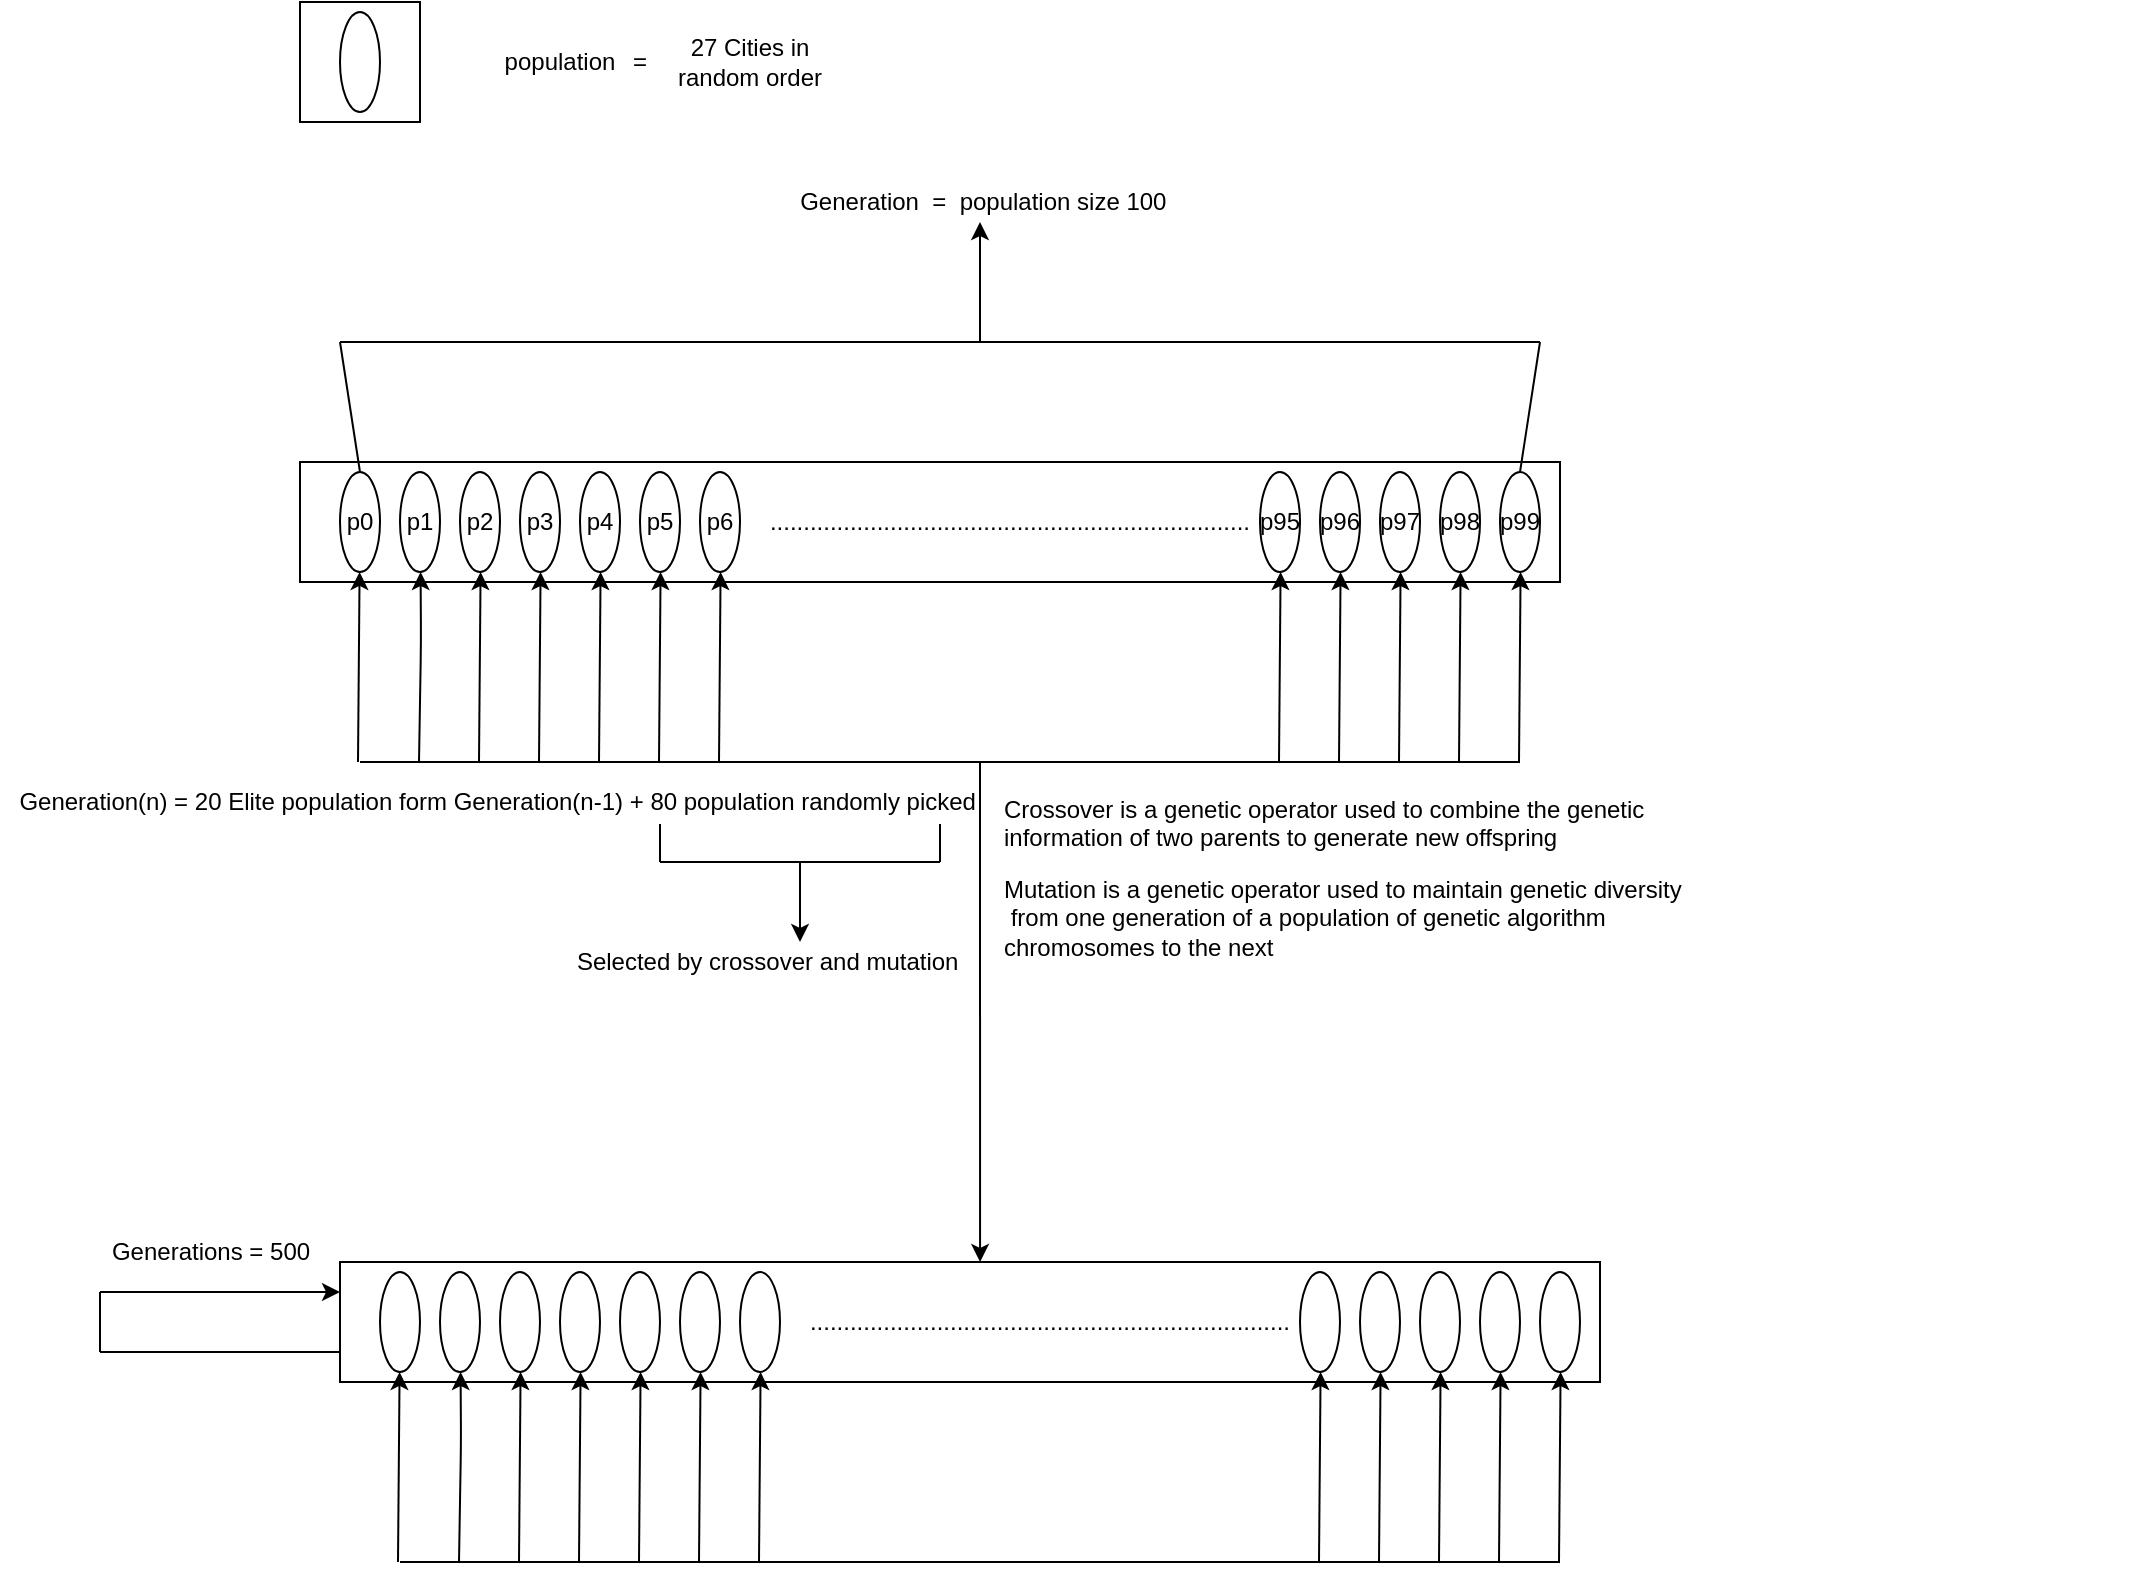 <mxfile version="12.8.2" type="github"><diagram id="rexHJVzw7mFAMd3QwurH" name="Page-1"><mxGraphModel dx="7607" dy="4257" grid="1" gridSize="10" guides="1" tooltips="1" connect="1" arrows="1" fold="1" page="1" pageScale="1" pageWidth="850" pageHeight="1100" math="0" shadow="0"><root><mxCell id="0"/><mxCell id="1" parent="0"/><mxCell id="58eU7zYLJIL0Mc9R5frk-1" value="" style="rounded=0;whiteSpace=wrap;html=1;" vertex="1" parent="1"><mxGeometry x="100" y="240" width="630" height="60" as="geometry"/></mxCell><mxCell id="58eU7zYLJIL0Mc9R5frk-2" value="p0" style="ellipse;whiteSpace=wrap;html=1;" vertex="1" parent="1"><mxGeometry x="120" y="245" width="20" height="50" as="geometry"/></mxCell><mxCell id="58eU7zYLJIL0Mc9R5frk-3" value="p1" style="ellipse;whiteSpace=wrap;html=1;" vertex="1" parent="1"><mxGeometry x="150" y="245" width="20" height="50" as="geometry"/></mxCell><mxCell id="58eU7zYLJIL0Mc9R5frk-4" value="p95" style="ellipse;whiteSpace=wrap;html=1;" vertex="1" parent="1"><mxGeometry x="580" y="245" width="20" height="50" as="geometry"/></mxCell><mxCell id="58eU7zYLJIL0Mc9R5frk-5" value="p99" style="ellipse;whiteSpace=wrap;html=1;" vertex="1" parent="1"><mxGeometry x="700" y="245" width="20" height="50" as="geometry"/></mxCell><mxCell id="58eU7zYLJIL0Mc9R5frk-6" value="p98" style="ellipse;whiteSpace=wrap;html=1;" vertex="1" parent="1"><mxGeometry x="670" y="245" width="20" height="50" as="geometry"/></mxCell><mxCell id="58eU7zYLJIL0Mc9R5frk-7" value="p97" style="ellipse;whiteSpace=wrap;html=1;" vertex="1" parent="1"><mxGeometry x="640" y="245" width="20" height="50" as="geometry"/></mxCell><mxCell id="58eU7zYLJIL0Mc9R5frk-8" value="p96" style="ellipse;whiteSpace=wrap;html=1;" vertex="1" parent="1"><mxGeometry x="610" y="245" width="20" height="50" as="geometry"/></mxCell><mxCell id="58eU7zYLJIL0Mc9R5frk-9" value="p6" style="ellipse;whiteSpace=wrap;html=1;" vertex="1" parent="1"><mxGeometry x="300" y="245" width="20" height="50" as="geometry"/></mxCell><mxCell id="58eU7zYLJIL0Mc9R5frk-10" value="p5" style="ellipse;whiteSpace=wrap;html=1;" vertex="1" parent="1"><mxGeometry x="270" y="245" width="20" height="50" as="geometry"/></mxCell><mxCell id="58eU7zYLJIL0Mc9R5frk-11" value="p4" style="ellipse;whiteSpace=wrap;html=1;" vertex="1" parent="1"><mxGeometry x="240" y="245" width="20" height="50" as="geometry"/></mxCell><mxCell id="58eU7zYLJIL0Mc9R5frk-12" value="p3" style="ellipse;whiteSpace=wrap;html=1;" vertex="1" parent="1"><mxGeometry x="210" y="245" width="20" height="50" as="geometry"/></mxCell><mxCell id="58eU7zYLJIL0Mc9R5frk-13" value="p2" style="ellipse;whiteSpace=wrap;html=1;" vertex="1" parent="1"><mxGeometry x="180" y="245" width="20" height="50" as="geometry"/></mxCell><mxCell id="58eU7zYLJIL0Mc9R5frk-14" value="........................................................................&lt;br&gt;" style="text;html=1;strokeColor=none;fillColor=none;align=center;verticalAlign=middle;whiteSpace=wrap;rounded=0;" vertex="1" parent="1"><mxGeometry x="330" y="260" width="250" height="20" as="geometry"/></mxCell><mxCell id="58eU7zYLJIL0Mc9R5frk-16" value="" style="endArrow=classic;html=1;" edge="1" parent="1" target="58eU7zYLJIL0Mc9R5frk-2"><mxGeometry width="50" height="50" relative="1" as="geometry"><mxPoint x="129" y="390" as="sourcePoint"/><mxPoint x="450" y="420" as="targetPoint"/></mxGeometry></mxCell><mxCell id="58eU7zYLJIL0Mc9R5frk-17" value="" style="endArrow=classic;html=1;" edge="1" parent="1"><mxGeometry width="50" height="50" relative="1" as="geometry"><mxPoint x="159.5" y="390.01" as="sourcePoint"/><mxPoint x="160.292" y="295.005" as="targetPoint"/><Array as="points"><mxPoint x="160.5" y="330.01"/></Array></mxGeometry></mxCell><mxCell id="58eU7zYLJIL0Mc9R5frk-18" value="" style="endArrow=classic;html=1;" edge="1" parent="1"><mxGeometry width="50" height="50" relative="1" as="geometry"><mxPoint x="189.5" y="390.01" as="sourcePoint"/><mxPoint x="190.292" y="295.005" as="targetPoint"/></mxGeometry></mxCell><mxCell id="58eU7zYLJIL0Mc9R5frk-19" value="" style="endArrow=classic;html=1;" edge="1" parent="1"><mxGeometry width="50" height="50" relative="1" as="geometry"><mxPoint x="219.5" y="390.01" as="sourcePoint"/><mxPoint x="220.292" y="295.005" as="targetPoint"/></mxGeometry></mxCell><mxCell id="58eU7zYLJIL0Mc9R5frk-20" value="" style="endArrow=classic;html=1;" edge="1" parent="1"><mxGeometry width="50" height="50" relative="1" as="geometry"><mxPoint x="249.5" y="390.01" as="sourcePoint"/><mxPoint x="250.292" y="295.005" as="targetPoint"/></mxGeometry></mxCell><mxCell id="58eU7zYLJIL0Mc9R5frk-21" value="" style="endArrow=classic;html=1;" edge="1" parent="1"><mxGeometry width="50" height="50" relative="1" as="geometry"><mxPoint x="279.5" y="390.01" as="sourcePoint"/><mxPoint x="280.292" y="295.005" as="targetPoint"/></mxGeometry></mxCell><mxCell id="58eU7zYLJIL0Mc9R5frk-22" value="" style="endArrow=classic;html=1;" edge="1" parent="1"><mxGeometry width="50" height="50" relative="1" as="geometry"><mxPoint x="309.5" y="390.01" as="sourcePoint"/><mxPoint x="310.292" y="295.005" as="targetPoint"/></mxGeometry></mxCell><mxCell id="58eU7zYLJIL0Mc9R5frk-23" value="" style="endArrow=classic;html=1;" edge="1" parent="1"><mxGeometry width="50" height="50" relative="1" as="geometry"><mxPoint x="589.5" y="390.01" as="sourcePoint"/><mxPoint x="590.292" y="295.005" as="targetPoint"/></mxGeometry></mxCell><mxCell id="58eU7zYLJIL0Mc9R5frk-24" value="" style="endArrow=classic;html=1;" edge="1" parent="1"><mxGeometry width="50" height="50" relative="1" as="geometry"><mxPoint x="619.5" y="390.01" as="sourcePoint"/><mxPoint x="620.292" y="295.005" as="targetPoint"/></mxGeometry></mxCell><mxCell id="58eU7zYLJIL0Mc9R5frk-25" value="" style="endArrow=classic;html=1;" edge="1" parent="1"><mxGeometry width="50" height="50" relative="1" as="geometry"><mxPoint x="649.5" y="390.01" as="sourcePoint"/><mxPoint x="650.292" y="295.005" as="targetPoint"/></mxGeometry></mxCell><mxCell id="58eU7zYLJIL0Mc9R5frk-26" value="" style="endArrow=classic;html=1;" edge="1" parent="1"><mxGeometry width="50" height="50" relative="1" as="geometry"><mxPoint x="679.5" y="390.01" as="sourcePoint"/><mxPoint x="680.292" y="295.005" as="targetPoint"/></mxGeometry></mxCell><mxCell id="58eU7zYLJIL0Mc9R5frk-27" value="" style="endArrow=classic;html=1;" edge="1" parent="1"><mxGeometry width="50" height="50" relative="1" as="geometry"><mxPoint x="709.5" y="390.01" as="sourcePoint"/><mxPoint x="710.292" y="295.005" as="targetPoint"/></mxGeometry></mxCell><mxCell id="58eU7zYLJIL0Mc9R5frk-28" value="" style="endArrow=none;html=1;" edge="1" parent="1"><mxGeometry width="50" height="50" relative="1" as="geometry"><mxPoint x="130" y="390" as="sourcePoint"/><mxPoint x="710" y="390" as="targetPoint"/></mxGeometry></mxCell><mxCell id="58eU7zYLJIL0Mc9R5frk-30" value="" style="endArrow=classic;html=1;entryX=0.508;entryY=0;entryDx=0;entryDy=0;entryPerimeter=0;" edge="1" parent="1" target="58eU7zYLJIL0Mc9R5frk-47"><mxGeometry width="50" height="50" relative="1" as="geometry"><mxPoint x="440" y="390" as="sourcePoint"/><mxPoint x="440" y="630" as="targetPoint"/></mxGeometry></mxCell><mxCell id="58eU7zYLJIL0Mc9R5frk-32" value="" style="rounded=0;whiteSpace=wrap;html=1;" vertex="1" parent="1"><mxGeometry x="100" y="10" width="60" height="60" as="geometry"/></mxCell><mxCell id="58eU7zYLJIL0Mc9R5frk-33" value="" style="ellipse;whiteSpace=wrap;html=1;" vertex="1" parent="1"><mxGeometry x="120" y="15" width="20" height="50" as="geometry"/></mxCell><mxCell id="58eU7zYLJIL0Mc9R5frk-34" value="27 Cities in random order" style="text;html=1;strokeColor=none;fillColor=none;align=center;verticalAlign=middle;whiteSpace=wrap;rounded=0;" vertex="1" parent="1"><mxGeometry x="280" y="15" width="90" height="50" as="geometry"/></mxCell><mxCell id="58eU7zYLJIL0Mc9R5frk-37" value="=" style="text;html=1;strokeColor=none;fillColor=none;align=center;verticalAlign=middle;whiteSpace=wrap;rounded=0;" vertex="1" parent="1"><mxGeometry x="250" y="30" width="40" height="20" as="geometry"/></mxCell><mxCell id="58eU7zYLJIL0Mc9R5frk-38" value="population" style="text;html=1;strokeColor=none;fillColor=none;align=center;verticalAlign=middle;whiteSpace=wrap;rounded=0;" vertex="1" parent="1"><mxGeometry x="190" y="30" width="80" height="20" as="geometry"/></mxCell><mxCell id="58eU7zYLJIL0Mc9R5frk-39" value="&amp;nbsp;Generation&amp;nbsp; =&amp;nbsp; population size 100" style="text;html=1;strokeColor=none;fillColor=none;align=center;verticalAlign=middle;whiteSpace=wrap;rounded=0;" vertex="1" parent="1"><mxGeometry x="320" y="100" width="240" height="20" as="geometry"/></mxCell><mxCell id="58eU7zYLJIL0Mc9R5frk-41" value="" style="endArrow=classic;html=1;" edge="1" parent="1"><mxGeometry width="50" height="50" relative="1" as="geometry"><mxPoint x="440" y="180" as="sourcePoint"/><mxPoint x="440" y="120" as="targetPoint"/></mxGeometry></mxCell><mxCell id="58eU7zYLJIL0Mc9R5frk-43" value="" style="endArrow=none;html=1;" edge="1" parent="1"><mxGeometry width="50" height="50" relative="1" as="geometry"><mxPoint x="120" y="180" as="sourcePoint"/><mxPoint x="720" y="180" as="targetPoint"/></mxGeometry></mxCell><mxCell id="58eU7zYLJIL0Mc9R5frk-45" value="" style="endArrow=none;html=1;exitX=0.5;exitY=0;exitDx=0;exitDy=0;" edge="1" parent="1" source="58eU7zYLJIL0Mc9R5frk-2"><mxGeometry width="50" height="50" relative="1" as="geometry"><mxPoint x="400" y="360" as="sourcePoint"/><mxPoint x="120" y="180" as="targetPoint"/></mxGeometry></mxCell><mxCell id="58eU7zYLJIL0Mc9R5frk-46" value="" style="endArrow=none;html=1;exitX=0.5;exitY=0;exitDx=0;exitDy=0;" edge="1" parent="1" source="58eU7zYLJIL0Mc9R5frk-5"><mxGeometry width="50" height="50" relative="1" as="geometry"><mxPoint x="400" y="360" as="sourcePoint"/><mxPoint x="720" y="180" as="targetPoint"/></mxGeometry></mxCell><mxCell id="58eU7zYLJIL0Mc9R5frk-47" value="" style="rounded=0;whiteSpace=wrap;html=1;" vertex="1" parent="1"><mxGeometry x="120" y="640" width="630" height="60" as="geometry"/></mxCell><mxCell id="58eU7zYLJIL0Mc9R5frk-48" value="" style="ellipse;whiteSpace=wrap;html=1;" vertex="1" parent="1"><mxGeometry x="140" y="645" width="20" height="50" as="geometry"/></mxCell><mxCell id="58eU7zYLJIL0Mc9R5frk-49" value="" style="ellipse;whiteSpace=wrap;html=1;" vertex="1" parent="1"><mxGeometry x="170" y="645" width="20" height="50" as="geometry"/></mxCell><mxCell id="58eU7zYLJIL0Mc9R5frk-50" value="" style="ellipse;whiteSpace=wrap;html=1;" vertex="1" parent="1"><mxGeometry x="600" y="645" width="20" height="50" as="geometry"/></mxCell><mxCell id="58eU7zYLJIL0Mc9R5frk-51" value="" style="ellipse;whiteSpace=wrap;html=1;" vertex="1" parent="1"><mxGeometry x="720" y="645" width="20" height="50" as="geometry"/></mxCell><mxCell id="58eU7zYLJIL0Mc9R5frk-52" value="" style="ellipse;whiteSpace=wrap;html=1;" vertex="1" parent="1"><mxGeometry x="690" y="645" width="20" height="50" as="geometry"/></mxCell><mxCell id="58eU7zYLJIL0Mc9R5frk-53" value="" style="ellipse;whiteSpace=wrap;html=1;" vertex="1" parent="1"><mxGeometry x="660" y="645" width="20" height="50" as="geometry"/></mxCell><mxCell id="58eU7zYLJIL0Mc9R5frk-54" value="" style="ellipse;whiteSpace=wrap;html=1;" vertex="1" parent="1"><mxGeometry x="630" y="645" width="20" height="50" as="geometry"/></mxCell><mxCell id="58eU7zYLJIL0Mc9R5frk-55" value="" style="ellipse;whiteSpace=wrap;html=1;" vertex="1" parent="1"><mxGeometry x="320" y="645" width="20" height="50" as="geometry"/></mxCell><mxCell id="58eU7zYLJIL0Mc9R5frk-56" value="" style="ellipse;whiteSpace=wrap;html=1;" vertex="1" parent="1"><mxGeometry x="290" y="645" width="20" height="50" as="geometry"/></mxCell><mxCell id="58eU7zYLJIL0Mc9R5frk-57" value="" style="ellipse;whiteSpace=wrap;html=1;" vertex="1" parent="1"><mxGeometry x="260" y="645" width="20" height="50" as="geometry"/></mxCell><mxCell id="58eU7zYLJIL0Mc9R5frk-58" value="" style="ellipse;whiteSpace=wrap;html=1;" vertex="1" parent="1"><mxGeometry x="230" y="645" width="20" height="50" as="geometry"/></mxCell><mxCell id="58eU7zYLJIL0Mc9R5frk-59" value="" style="ellipse;whiteSpace=wrap;html=1;" vertex="1" parent="1"><mxGeometry x="200" y="645" width="20" height="50" as="geometry"/></mxCell><mxCell id="58eU7zYLJIL0Mc9R5frk-60" value="........................................................................&lt;br&gt;" style="text;html=1;strokeColor=none;fillColor=none;align=center;verticalAlign=middle;whiteSpace=wrap;rounded=0;" vertex="1" parent="1"><mxGeometry x="350" y="660" width="250" height="20" as="geometry"/></mxCell><mxCell id="58eU7zYLJIL0Mc9R5frk-61" value="" style="endArrow=classic;html=1;" edge="1" parent="1" target="58eU7zYLJIL0Mc9R5frk-48"><mxGeometry width="50" height="50" relative="1" as="geometry"><mxPoint x="149" y="790" as="sourcePoint"/><mxPoint x="470" y="820" as="targetPoint"/></mxGeometry></mxCell><mxCell id="58eU7zYLJIL0Mc9R5frk-62" value="" style="endArrow=classic;html=1;" edge="1" parent="1"><mxGeometry width="50" height="50" relative="1" as="geometry"><mxPoint x="179.5" y="790.01" as="sourcePoint"/><mxPoint x="180.292" y="695.005" as="targetPoint"/><Array as="points"><mxPoint x="180.5" y="730.01"/></Array></mxGeometry></mxCell><mxCell id="58eU7zYLJIL0Mc9R5frk-63" value="" style="endArrow=classic;html=1;" edge="1" parent="1"><mxGeometry width="50" height="50" relative="1" as="geometry"><mxPoint x="209.5" y="790.01" as="sourcePoint"/><mxPoint x="210.292" y="695.005" as="targetPoint"/></mxGeometry></mxCell><mxCell id="58eU7zYLJIL0Mc9R5frk-64" value="" style="endArrow=classic;html=1;" edge="1" parent="1"><mxGeometry width="50" height="50" relative="1" as="geometry"><mxPoint x="239.5" y="790.01" as="sourcePoint"/><mxPoint x="240.292" y="695.005" as="targetPoint"/></mxGeometry></mxCell><mxCell id="58eU7zYLJIL0Mc9R5frk-65" value="" style="endArrow=classic;html=1;" edge="1" parent="1"><mxGeometry width="50" height="50" relative="1" as="geometry"><mxPoint x="269.5" y="790.01" as="sourcePoint"/><mxPoint x="270.292" y="695.005" as="targetPoint"/></mxGeometry></mxCell><mxCell id="58eU7zYLJIL0Mc9R5frk-66" value="" style="endArrow=classic;html=1;" edge="1" parent="1"><mxGeometry width="50" height="50" relative="1" as="geometry"><mxPoint x="299.5" y="790.01" as="sourcePoint"/><mxPoint x="300.292" y="695.005" as="targetPoint"/></mxGeometry></mxCell><mxCell id="58eU7zYLJIL0Mc9R5frk-67" value="" style="endArrow=classic;html=1;" edge="1" parent="1"><mxGeometry width="50" height="50" relative="1" as="geometry"><mxPoint x="329.5" y="790.01" as="sourcePoint"/><mxPoint x="330.292" y="695.005" as="targetPoint"/></mxGeometry></mxCell><mxCell id="58eU7zYLJIL0Mc9R5frk-68" value="" style="endArrow=classic;html=1;" edge="1" parent="1"><mxGeometry width="50" height="50" relative="1" as="geometry"><mxPoint x="609.5" y="790.01" as="sourcePoint"/><mxPoint x="610.292" y="695.005" as="targetPoint"/></mxGeometry></mxCell><mxCell id="58eU7zYLJIL0Mc9R5frk-69" value="" style="endArrow=classic;html=1;" edge="1" parent="1"><mxGeometry width="50" height="50" relative="1" as="geometry"><mxPoint x="639.5" y="790.01" as="sourcePoint"/><mxPoint x="640.292" y="695.005" as="targetPoint"/></mxGeometry></mxCell><mxCell id="58eU7zYLJIL0Mc9R5frk-70" value="" style="endArrow=classic;html=1;" edge="1" parent="1"><mxGeometry width="50" height="50" relative="1" as="geometry"><mxPoint x="669.5" y="790.01" as="sourcePoint"/><mxPoint x="670.292" y="695.005" as="targetPoint"/></mxGeometry></mxCell><mxCell id="58eU7zYLJIL0Mc9R5frk-71" value="" style="endArrow=classic;html=1;" edge="1" parent="1"><mxGeometry width="50" height="50" relative="1" as="geometry"><mxPoint x="699.5" y="790.01" as="sourcePoint"/><mxPoint x="700.292" y="695.005" as="targetPoint"/></mxGeometry></mxCell><mxCell id="58eU7zYLJIL0Mc9R5frk-72" value="" style="endArrow=classic;html=1;" edge="1" parent="1"><mxGeometry width="50" height="50" relative="1" as="geometry"><mxPoint x="729.5" y="790.01" as="sourcePoint"/><mxPoint x="730.292" y="695.005" as="targetPoint"/></mxGeometry></mxCell><mxCell id="58eU7zYLJIL0Mc9R5frk-73" value="" style="endArrow=none;html=1;" edge="1" parent="1"><mxGeometry width="50" height="50" relative="1" as="geometry"><mxPoint x="150" y="790" as="sourcePoint"/><mxPoint x="730" y="790" as="targetPoint"/></mxGeometry></mxCell><mxCell id="58eU7zYLJIL0Mc9R5frk-80" value="Generation(n) = 20 Elite population form Generation(n-1) + 80 population randomly picked&amp;nbsp;" style="text;html=1;align=center;verticalAlign=middle;resizable=0;points=[];autosize=1;" vertex="1" parent="1"><mxGeometry x="-50" y="400" width="500" height="20" as="geometry"/></mxCell><mxCell id="58eU7zYLJIL0Mc9R5frk-82" value="" style="endArrow=none;html=1;" edge="1" parent="1"><mxGeometry width="50" height="50" relative="1" as="geometry"><mxPoint x="280" y="440" as="sourcePoint"/><mxPoint x="420" y="440" as="targetPoint"/></mxGeometry></mxCell><mxCell id="58eU7zYLJIL0Mc9R5frk-83" value="" style="endArrow=classic;html=1;" edge="1" parent="1"><mxGeometry width="50" height="50" relative="1" as="geometry"><mxPoint x="350" y="440" as="sourcePoint"/><mxPoint x="350" y="480" as="targetPoint"/></mxGeometry></mxCell><mxCell id="58eU7zYLJIL0Mc9R5frk-84" value="" style="endArrow=none;html=1;" edge="1" parent="1"><mxGeometry width="50" height="50" relative="1" as="geometry"><mxPoint x="280" y="440" as="sourcePoint"/><mxPoint x="280" y="421" as="targetPoint"/></mxGeometry></mxCell><mxCell id="58eU7zYLJIL0Mc9R5frk-85" value="" style="endArrow=none;html=1;" edge="1" parent="1"><mxGeometry width="50" height="50" relative="1" as="geometry"><mxPoint x="420" y="440" as="sourcePoint"/><mxPoint x="420" y="421" as="targetPoint"/></mxGeometry></mxCell><mxCell id="58eU7zYLJIL0Mc9R5frk-87" value="Selected by crossover and mutation&amp;nbsp;" style="text;html=1;align=center;verticalAlign=middle;resizable=0;points=[];autosize=1;" vertex="1" parent="1"><mxGeometry x="230" y="480" width="210" height="20" as="geometry"/></mxCell><mxCell id="58eU7zYLJIL0Mc9R5frk-91" value="Crossover is a&amp;nbsp;genetic operator&amp;nbsp;used to combine the&amp;nbsp;genetic &lt;br&gt;information&amp;nbsp;of two parents to generate new offspring" style="text;html=1;" vertex="1" parent="1"><mxGeometry x="450" y="400" width="570" height="30" as="geometry"/></mxCell><mxCell id="58eU7zYLJIL0Mc9R5frk-93" value="Mutation&amp;nbsp;is a&amp;nbsp;genetic operator&amp;nbsp;used to maintain&amp;nbsp;genetic diversity&lt;br&gt;&amp;nbsp;from one generation of a population of&amp;nbsp;genetic algorithm&lt;br&gt;chromosomes&amp;nbsp;to the next" style="text;html=1;" vertex="1" parent="1"><mxGeometry x="450" y="440" width="350" height="60" as="geometry"/></mxCell><mxCell id="58eU7zYLJIL0Mc9R5frk-97" value="" style="endArrow=none;html=1;exitX=0;exitY=0.75;exitDx=0;exitDy=0;" edge="1" parent="1" source="58eU7zYLJIL0Mc9R5frk-47"><mxGeometry width="50" height="50" relative="1" as="geometry"><mxPoint x="670" y="470" as="sourcePoint"/><mxPoint y="685" as="targetPoint"/></mxGeometry></mxCell><mxCell id="58eU7zYLJIL0Mc9R5frk-98" value="" style="endArrow=none;html=1;" edge="1" parent="1"><mxGeometry width="50" height="50" relative="1" as="geometry"><mxPoint y="685" as="sourcePoint"/><mxPoint y="655" as="targetPoint"/></mxGeometry></mxCell><mxCell id="58eU7zYLJIL0Mc9R5frk-100" value="" style="endArrow=classic;html=1;entryX=0;entryY=0.25;entryDx=0;entryDy=0;" edge="1" parent="1" target="58eU7zYLJIL0Mc9R5frk-47"><mxGeometry width="50" height="50" relative="1" as="geometry"><mxPoint y="655" as="sourcePoint"/><mxPoint x="120" y="663" as="targetPoint"/></mxGeometry></mxCell><mxCell id="58eU7zYLJIL0Mc9R5frk-103" value="Generations = 500" style="text;html=1;align=center;verticalAlign=middle;resizable=0;points=[];autosize=1;" vertex="1" parent="1"><mxGeometry y="625" width="110" height="20" as="geometry"/></mxCell></root></mxGraphModel></diagram></mxfile>